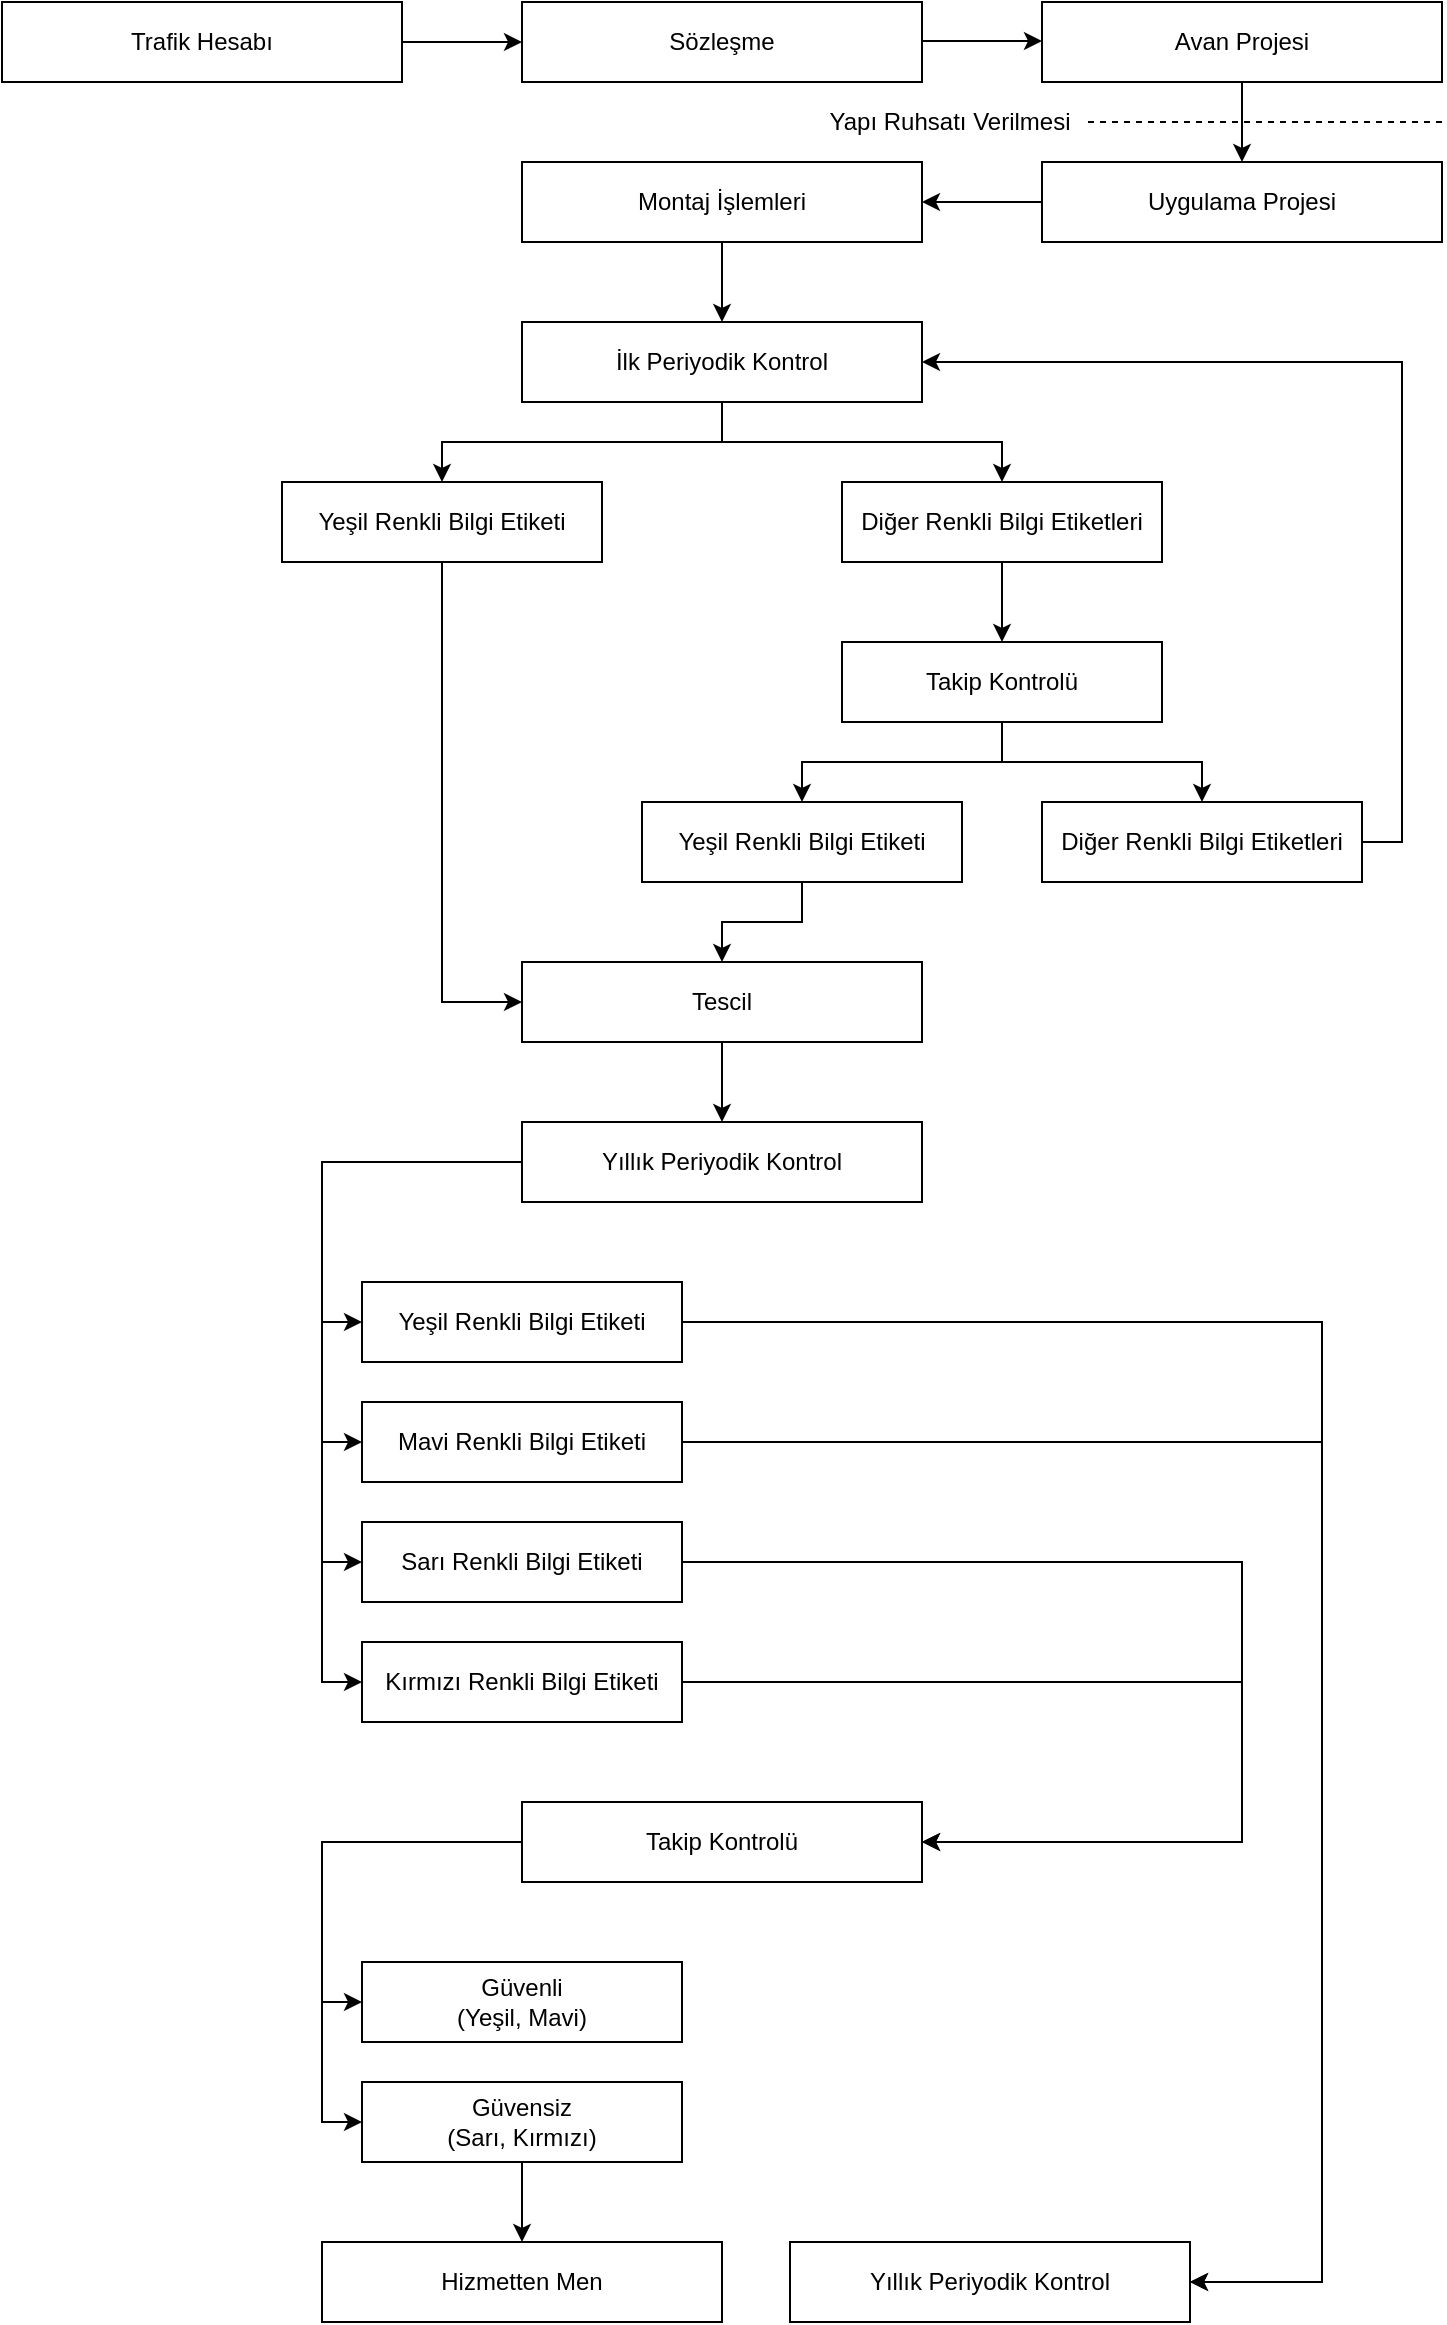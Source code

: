 <mxfile version="16.5.6" type="github">
  <diagram id="xVj9goOM0HoYAq6a2udZ" name="Page-1">
    <mxGraphModel dx="1102" dy="600" grid="1" gridSize="10" guides="1" tooltips="1" connect="1" arrows="1" fold="1" page="1" pageScale="1" pageWidth="827" pageHeight="1169" math="0" shadow="0">
      <root>
        <mxCell id="0" />
        <mxCell id="1" parent="0" />
        <mxCell id="WERg9MYtYTJD5pxzwSMF-55" style="edgeStyle=orthogonalEdgeStyle;rounded=0;orthogonalLoop=1;jettySize=auto;html=1;exitX=1;exitY=0.5;exitDx=0;exitDy=0;" edge="1" parent="1" source="WERg9MYtYTJD5pxzwSMF-1">
          <mxGeometry relative="1" as="geometry">
            <mxPoint x="320" y="140" as="targetPoint" />
          </mxGeometry>
        </mxCell>
        <mxCell id="WERg9MYtYTJD5pxzwSMF-1" value="Trafik Hesabı" style="rounded=0;whiteSpace=wrap;html=1;" vertex="1" parent="1">
          <mxGeometry x="60" y="120" width="200" height="40" as="geometry" />
        </mxCell>
        <mxCell id="WERg9MYtYTJD5pxzwSMF-2" value="Sözleşme" style="rounded=0;whiteSpace=wrap;html=1;" vertex="1" parent="1">
          <mxGeometry x="320" y="120" width="200" height="40" as="geometry" />
        </mxCell>
        <mxCell id="WERg9MYtYTJD5pxzwSMF-64" style="edgeStyle=orthogonalEdgeStyle;rounded=0;orthogonalLoop=1;jettySize=auto;html=1;exitX=0.5;exitY=1;exitDx=0;exitDy=0;entryX=0.5;entryY=0;entryDx=0;entryDy=0;" edge="1" parent="1" source="WERg9MYtYTJD5pxzwSMF-4" target="WERg9MYtYTJD5pxzwSMF-60">
          <mxGeometry relative="1" as="geometry" />
        </mxCell>
        <mxCell id="WERg9MYtYTJD5pxzwSMF-4" value="Avan Projesi" style="rounded=0;whiteSpace=wrap;html=1;" vertex="1" parent="1">
          <mxGeometry x="580" y="120" width="200" height="40" as="geometry" />
        </mxCell>
        <mxCell id="WERg9MYtYTJD5pxzwSMF-78" style="edgeStyle=orthogonalEdgeStyle;rounded=0;orthogonalLoop=1;jettySize=auto;html=1;exitX=0.5;exitY=1;exitDx=0;exitDy=0;entryX=0;entryY=0.5;entryDx=0;entryDy=0;" edge="1" parent="1" source="WERg9MYtYTJD5pxzwSMF-12" target="WERg9MYtYTJD5pxzwSMF-16">
          <mxGeometry relative="1" as="geometry" />
        </mxCell>
        <mxCell id="WERg9MYtYTJD5pxzwSMF-12" value="Yeşil Renkli Bilgi Etiketi" style="rounded=0;whiteSpace=wrap;html=1;" vertex="1" parent="1">
          <mxGeometry x="200" y="360" width="160" height="40" as="geometry" />
        </mxCell>
        <mxCell id="WERg9MYtYTJD5pxzwSMF-31" value="" style="edgeStyle=orthogonalEdgeStyle;rounded=0;orthogonalLoop=1;jettySize=auto;html=1;" edge="1" parent="1" source="WERg9MYtYTJD5pxzwSMF-14" target="WERg9MYtYTJD5pxzwSMF-30">
          <mxGeometry relative="1" as="geometry" />
        </mxCell>
        <mxCell id="WERg9MYtYTJD5pxzwSMF-14" value="Diğer Renkli Bilgi Etiketleri" style="rounded=0;whiteSpace=wrap;html=1;" vertex="1" parent="1">
          <mxGeometry x="480" y="360" width="160" height="40" as="geometry" />
        </mxCell>
        <mxCell id="WERg9MYtYTJD5pxzwSMF-39" value="" style="edgeStyle=orthogonalEdgeStyle;rounded=0;orthogonalLoop=1;jettySize=auto;html=1;" edge="1" parent="1" source="WERg9MYtYTJD5pxzwSMF-16" target="WERg9MYtYTJD5pxzwSMF-38">
          <mxGeometry relative="1" as="geometry" />
        </mxCell>
        <mxCell id="WERg9MYtYTJD5pxzwSMF-16" value="Tescil" style="rounded=0;whiteSpace=wrap;html=1;" vertex="1" parent="1">
          <mxGeometry x="320" y="600" width="200" height="40" as="geometry" />
        </mxCell>
        <mxCell id="WERg9MYtYTJD5pxzwSMF-79" style="edgeStyle=orthogonalEdgeStyle;rounded=0;orthogonalLoop=1;jettySize=auto;html=1;exitX=0.5;exitY=1;exitDx=0;exitDy=0;entryX=0.5;entryY=0;entryDx=0;entryDy=0;" edge="1" parent="1" source="WERg9MYtYTJD5pxzwSMF-18" target="WERg9MYtYTJD5pxzwSMF-16">
          <mxGeometry relative="1" as="geometry" />
        </mxCell>
        <mxCell id="WERg9MYtYTJD5pxzwSMF-18" value="Yeşil Renkli Bilgi Etiketi" style="rounded=0;whiteSpace=wrap;html=1;" vertex="1" parent="1">
          <mxGeometry x="380" y="520" width="160" height="40" as="geometry" />
        </mxCell>
        <mxCell id="WERg9MYtYTJD5pxzwSMF-80" style="edgeStyle=orthogonalEdgeStyle;rounded=0;orthogonalLoop=1;jettySize=auto;html=1;exitX=1;exitY=0.5;exitDx=0;exitDy=0;entryX=1;entryY=0.5;entryDx=0;entryDy=0;" edge="1" parent="1" source="WERg9MYtYTJD5pxzwSMF-20" target="WERg9MYtYTJD5pxzwSMF-10">
          <mxGeometry relative="1" as="geometry" />
        </mxCell>
        <mxCell id="WERg9MYtYTJD5pxzwSMF-20" value="Diğer Renkli Bilgi Etiketleri" style="rounded=0;whiteSpace=wrap;html=1;" vertex="1" parent="1">
          <mxGeometry x="580" y="520" width="160" height="40" as="geometry" />
        </mxCell>
        <mxCell id="WERg9MYtYTJD5pxzwSMF-76" style="edgeStyle=orthogonalEdgeStyle;rounded=0;orthogonalLoop=1;jettySize=auto;html=1;exitX=0.5;exitY=1;exitDx=0;exitDy=0;" edge="1" parent="1" source="WERg9MYtYTJD5pxzwSMF-30" target="WERg9MYtYTJD5pxzwSMF-18">
          <mxGeometry relative="1" as="geometry" />
        </mxCell>
        <mxCell id="WERg9MYtYTJD5pxzwSMF-77" style="edgeStyle=orthogonalEdgeStyle;rounded=0;orthogonalLoop=1;jettySize=auto;html=1;exitX=0.5;exitY=1;exitDx=0;exitDy=0;entryX=0.5;entryY=0;entryDx=0;entryDy=0;" edge="1" parent="1" source="WERg9MYtYTJD5pxzwSMF-30" target="WERg9MYtYTJD5pxzwSMF-20">
          <mxGeometry relative="1" as="geometry" />
        </mxCell>
        <mxCell id="WERg9MYtYTJD5pxzwSMF-30" value="&lt;div&gt;Takip Kontrolü&lt;/div&gt;" style="rounded=0;whiteSpace=wrap;html=1;" vertex="1" parent="1">
          <mxGeometry x="480" y="440" width="160" height="40" as="geometry" />
        </mxCell>
        <mxCell id="WERg9MYtYTJD5pxzwSMF-82" style="edgeStyle=orthogonalEdgeStyle;rounded=0;orthogonalLoop=1;jettySize=auto;html=1;exitX=0;exitY=0.5;exitDx=0;exitDy=0;entryX=0;entryY=0.5;entryDx=0;entryDy=0;" edge="1" parent="1" source="WERg9MYtYTJD5pxzwSMF-38" target="WERg9MYtYTJD5pxzwSMF-48">
          <mxGeometry relative="1" as="geometry" />
        </mxCell>
        <mxCell id="WERg9MYtYTJD5pxzwSMF-83" style="edgeStyle=orthogonalEdgeStyle;rounded=0;orthogonalLoop=1;jettySize=auto;html=1;exitX=0;exitY=0.5;exitDx=0;exitDy=0;entryX=0;entryY=0.5;entryDx=0;entryDy=0;" edge="1" parent="1" source="WERg9MYtYTJD5pxzwSMF-38" target="WERg9MYtYTJD5pxzwSMF-49">
          <mxGeometry relative="1" as="geometry" />
        </mxCell>
        <mxCell id="WERg9MYtYTJD5pxzwSMF-84" style="edgeStyle=orthogonalEdgeStyle;rounded=0;orthogonalLoop=1;jettySize=auto;html=1;exitX=0;exitY=0.5;exitDx=0;exitDy=0;entryX=0;entryY=0.5;entryDx=0;entryDy=0;" edge="1" parent="1" source="WERg9MYtYTJD5pxzwSMF-38" target="WERg9MYtYTJD5pxzwSMF-51">
          <mxGeometry relative="1" as="geometry" />
        </mxCell>
        <mxCell id="WERg9MYtYTJD5pxzwSMF-85" style="edgeStyle=orthogonalEdgeStyle;rounded=0;orthogonalLoop=1;jettySize=auto;html=1;exitX=0;exitY=0.5;exitDx=0;exitDy=0;entryX=0;entryY=0.5;entryDx=0;entryDy=0;" edge="1" parent="1" source="WERg9MYtYTJD5pxzwSMF-38" target="WERg9MYtYTJD5pxzwSMF-53">
          <mxGeometry relative="1" as="geometry" />
        </mxCell>
        <mxCell id="WERg9MYtYTJD5pxzwSMF-38" value="Yıllık Periyodik Kontrol" style="rounded=0;whiteSpace=wrap;html=1;" vertex="1" parent="1">
          <mxGeometry x="320" y="680" width="200" height="40" as="geometry" />
        </mxCell>
        <mxCell id="WERg9MYtYTJD5pxzwSMF-41" value="Yapı Ruhsatı Verilmesi" style="text;html=1;strokeColor=none;fillColor=none;align=center;verticalAlign=middle;whiteSpace=wrap;rounded=0;" vertex="1" parent="1">
          <mxGeometry x="454" y="165" width="160" height="30" as="geometry" />
        </mxCell>
        <mxCell id="WERg9MYtYTJD5pxzwSMF-93" style="edgeStyle=orthogonalEdgeStyle;rounded=0;orthogonalLoop=1;jettySize=auto;html=1;exitX=1;exitY=0.5;exitDx=0;exitDy=0;entryX=1;entryY=0.5;entryDx=0;entryDy=0;" edge="1" parent="1" source="WERg9MYtYTJD5pxzwSMF-48" target="WERg9MYtYTJD5pxzwSMF-91">
          <mxGeometry relative="1" as="geometry">
            <Array as="points">
              <mxPoint x="720" y="780" />
              <mxPoint x="720" y="1260" />
            </Array>
          </mxGeometry>
        </mxCell>
        <mxCell id="WERg9MYtYTJD5pxzwSMF-48" value="Yeşil Renkli Bilgi Etiketi" style="rounded=0;whiteSpace=wrap;html=1;" vertex="1" parent="1">
          <mxGeometry x="240" y="760" width="160" height="40" as="geometry" />
        </mxCell>
        <mxCell id="WERg9MYtYTJD5pxzwSMF-94" style="edgeStyle=orthogonalEdgeStyle;rounded=0;orthogonalLoop=1;jettySize=auto;html=1;exitX=1;exitY=0.5;exitDx=0;exitDy=0;entryX=1;entryY=0.5;entryDx=0;entryDy=0;" edge="1" parent="1" source="WERg9MYtYTJD5pxzwSMF-49" target="WERg9MYtYTJD5pxzwSMF-91">
          <mxGeometry relative="1" as="geometry">
            <Array as="points">
              <mxPoint x="720" y="840" />
              <mxPoint x="720" y="1260" />
            </Array>
          </mxGeometry>
        </mxCell>
        <mxCell id="WERg9MYtYTJD5pxzwSMF-49" value="Mavi Renkli Bilgi Etiketi" style="rounded=0;whiteSpace=wrap;html=1;" vertex="1" parent="1">
          <mxGeometry x="240" y="820" width="160" height="40" as="geometry" />
        </mxCell>
        <mxCell id="WERg9MYtYTJD5pxzwSMF-95" style="edgeStyle=orthogonalEdgeStyle;rounded=0;orthogonalLoop=1;jettySize=auto;html=1;exitX=1;exitY=0.5;exitDx=0;exitDy=0;entryX=1;entryY=0.5;entryDx=0;entryDy=0;" edge="1" parent="1" source="WERg9MYtYTJD5pxzwSMF-51" target="WERg9MYtYTJD5pxzwSMF-89">
          <mxGeometry relative="1" as="geometry">
            <Array as="points">
              <mxPoint x="680" y="900" />
              <mxPoint x="680" y="1040" />
            </Array>
          </mxGeometry>
        </mxCell>
        <mxCell id="WERg9MYtYTJD5pxzwSMF-51" value="Sarı Renkli Bilgi Etiketi" style="rounded=0;whiteSpace=wrap;html=1;" vertex="1" parent="1">
          <mxGeometry x="240" y="880" width="160" height="40" as="geometry" />
        </mxCell>
        <mxCell id="WERg9MYtYTJD5pxzwSMF-96" style="edgeStyle=orthogonalEdgeStyle;rounded=0;orthogonalLoop=1;jettySize=auto;html=1;exitX=1;exitY=0.5;exitDx=0;exitDy=0;entryX=1;entryY=0.5;entryDx=0;entryDy=0;" edge="1" parent="1" source="WERg9MYtYTJD5pxzwSMF-53" target="WERg9MYtYTJD5pxzwSMF-89">
          <mxGeometry relative="1" as="geometry">
            <Array as="points">
              <mxPoint x="680" y="960" />
              <mxPoint x="680" y="1040" />
            </Array>
          </mxGeometry>
        </mxCell>
        <mxCell id="WERg9MYtYTJD5pxzwSMF-53" value="&lt;div&gt;Kırmızı Renkli Bilgi Etiketi&lt;/div&gt;" style="rounded=0;whiteSpace=wrap;html=1;" vertex="1" parent="1">
          <mxGeometry x="240" y="940" width="160" height="40" as="geometry" />
        </mxCell>
        <mxCell id="WERg9MYtYTJD5pxzwSMF-65" style="edgeStyle=orthogonalEdgeStyle;rounded=0;orthogonalLoop=1;jettySize=auto;html=1;exitX=0;exitY=0.5;exitDx=0;exitDy=0;" edge="1" parent="1" source="WERg9MYtYTJD5pxzwSMF-60">
          <mxGeometry relative="1" as="geometry">
            <mxPoint x="520" y="220" as="targetPoint" />
          </mxGeometry>
        </mxCell>
        <mxCell id="WERg9MYtYTJD5pxzwSMF-60" value="Uygulama Projesi" style="rounded=0;whiteSpace=wrap;html=1;" vertex="1" parent="1">
          <mxGeometry x="580" y="200" width="200" height="40" as="geometry" />
        </mxCell>
        <mxCell id="WERg9MYtYTJD5pxzwSMF-63" style="edgeStyle=orthogonalEdgeStyle;rounded=0;orthogonalLoop=1;jettySize=auto;html=1;exitX=1;exitY=0.5;exitDx=0;exitDy=0;" edge="1" parent="1">
          <mxGeometry relative="1" as="geometry">
            <mxPoint x="520" y="139.5" as="sourcePoint" />
            <mxPoint x="580" y="139.5" as="targetPoint" />
          </mxGeometry>
        </mxCell>
        <mxCell id="WERg9MYtYTJD5pxzwSMF-73" style="edgeStyle=orthogonalEdgeStyle;rounded=0;orthogonalLoop=1;jettySize=auto;html=1;exitX=0.5;exitY=1;exitDx=0;exitDy=0;entryX=0.5;entryY=0;entryDx=0;entryDy=0;" edge="1" parent="1" source="WERg9MYtYTJD5pxzwSMF-66" target="WERg9MYtYTJD5pxzwSMF-10">
          <mxGeometry relative="1" as="geometry" />
        </mxCell>
        <mxCell id="WERg9MYtYTJD5pxzwSMF-66" value="Montaj İşlemleri" style="rounded=0;whiteSpace=wrap;html=1;" vertex="1" parent="1">
          <mxGeometry x="320" y="200" width="200" height="40" as="geometry" />
        </mxCell>
        <mxCell id="WERg9MYtYTJD5pxzwSMF-74" style="edgeStyle=orthogonalEdgeStyle;rounded=0;orthogonalLoop=1;jettySize=auto;html=1;exitX=0.5;exitY=1;exitDx=0;exitDy=0;" edge="1" parent="1" source="WERg9MYtYTJD5pxzwSMF-10" target="WERg9MYtYTJD5pxzwSMF-12">
          <mxGeometry relative="1" as="geometry">
            <Array as="points">
              <mxPoint x="420" y="340" />
              <mxPoint x="280" y="340" />
            </Array>
          </mxGeometry>
        </mxCell>
        <mxCell id="WERg9MYtYTJD5pxzwSMF-75" style="edgeStyle=orthogonalEdgeStyle;rounded=0;orthogonalLoop=1;jettySize=auto;html=1;exitX=0.5;exitY=1;exitDx=0;exitDy=0;" edge="1" parent="1" source="WERg9MYtYTJD5pxzwSMF-10" target="WERg9MYtYTJD5pxzwSMF-14">
          <mxGeometry relative="1" as="geometry">
            <Array as="points">
              <mxPoint x="420" y="340" />
              <mxPoint x="560" y="340" />
            </Array>
          </mxGeometry>
        </mxCell>
        <mxCell id="WERg9MYtYTJD5pxzwSMF-10" value="İlk Periyodik Kontrol" style="rounded=0;whiteSpace=wrap;html=1;" vertex="1" parent="1">
          <mxGeometry x="320" y="280" width="200" height="40" as="geometry" />
        </mxCell>
        <mxCell id="WERg9MYtYTJD5pxzwSMF-70" value="" style="endArrow=none;dashed=1;html=1;rounded=0;" edge="1" parent="1">
          <mxGeometry width="50" height="50" relative="1" as="geometry">
            <mxPoint x="780" y="180" as="sourcePoint" />
            <mxPoint x="602" y="180" as="targetPoint" />
          </mxGeometry>
        </mxCell>
        <mxCell id="WERg9MYtYTJD5pxzwSMF-99" style="edgeStyle=orthogonalEdgeStyle;rounded=0;orthogonalLoop=1;jettySize=auto;html=1;exitX=0;exitY=0.5;exitDx=0;exitDy=0;entryX=0;entryY=0.5;entryDx=0;entryDy=0;" edge="1" parent="1" source="WERg9MYtYTJD5pxzwSMF-89" target="WERg9MYtYTJD5pxzwSMF-97">
          <mxGeometry relative="1" as="geometry" />
        </mxCell>
        <mxCell id="WERg9MYtYTJD5pxzwSMF-100" style="edgeStyle=orthogonalEdgeStyle;rounded=0;orthogonalLoop=1;jettySize=auto;html=1;exitX=0;exitY=0.5;exitDx=0;exitDy=0;entryX=0;entryY=0.5;entryDx=0;entryDy=0;" edge="1" parent="1" source="WERg9MYtYTJD5pxzwSMF-89" target="WERg9MYtYTJD5pxzwSMF-98">
          <mxGeometry relative="1" as="geometry" />
        </mxCell>
        <mxCell id="WERg9MYtYTJD5pxzwSMF-89" value="Takip Kontrolü" style="rounded=0;whiteSpace=wrap;html=1;" vertex="1" parent="1">
          <mxGeometry x="320" y="1020" width="200" height="40" as="geometry" />
        </mxCell>
        <mxCell id="WERg9MYtYTJD5pxzwSMF-91" value="Yıllık Periyodik Kontrol" style="rounded=0;whiteSpace=wrap;html=1;" vertex="1" parent="1">
          <mxGeometry x="454" y="1240" width="200" height="40" as="geometry" />
        </mxCell>
        <mxCell id="WERg9MYtYTJD5pxzwSMF-97" value="Güvenli&lt;br&gt;(Yeşil, Mavi)" style="rounded=0;whiteSpace=wrap;html=1;" vertex="1" parent="1">
          <mxGeometry x="240" y="1100" width="160" height="40" as="geometry" />
        </mxCell>
        <mxCell id="WERg9MYtYTJD5pxzwSMF-102" value="" style="edgeStyle=orthogonalEdgeStyle;rounded=0;orthogonalLoop=1;jettySize=auto;html=1;" edge="1" parent="1" source="WERg9MYtYTJD5pxzwSMF-98" target="WERg9MYtYTJD5pxzwSMF-101">
          <mxGeometry relative="1" as="geometry" />
        </mxCell>
        <mxCell id="WERg9MYtYTJD5pxzwSMF-98" value="Güvensiz&lt;br&gt;(Sarı, Kırmızı)" style="rounded=0;whiteSpace=wrap;html=1;" vertex="1" parent="1">
          <mxGeometry x="240" y="1160" width="160" height="40" as="geometry" />
        </mxCell>
        <mxCell id="WERg9MYtYTJD5pxzwSMF-101" value="Hizmetten Men" style="rounded=0;whiteSpace=wrap;html=1;" vertex="1" parent="1">
          <mxGeometry x="220" y="1240" width="200" height="40" as="geometry" />
        </mxCell>
      </root>
    </mxGraphModel>
  </diagram>
</mxfile>
